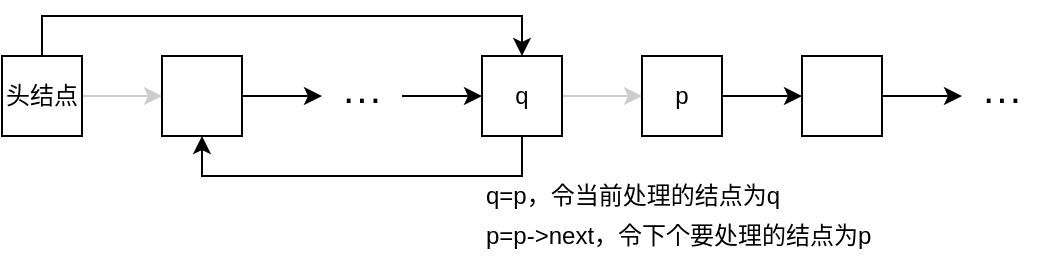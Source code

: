 <mxfile version="20.3.0" type="device" pages="2"><diagram id="ocxNLZ2Qs2qNPr8pyHSW" name="头插法进行链表逆置1"><mxGraphModel dx="494" dy="328" grid="1" gridSize="10" guides="1" tooltips="1" connect="1" arrows="1" fold="1" page="1" pageScale="1" pageWidth="827" pageHeight="1169" math="0" shadow="0"><root><mxCell id="0"/><mxCell id="1" parent="0"/><mxCell id="kg1AEzHKqdW3bm045Uu4-1" value="" style="edgeStyle=orthogonalEdgeStyle;rounded=0;orthogonalLoop=1;jettySize=auto;html=1;strokeColor=#CCCCCC;" edge="1" parent="1" source="kg1AEzHKqdW3bm045Uu4-3" target="kg1AEzHKqdW3bm045Uu4-15"><mxGeometry relative="1" as="geometry"/></mxCell><mxCell id="kg1AEzHKqdW3bm045Uu4-20" style="edgeStyle=orthogonalEdgeStyle;rounded=0;orthogonalLoop=1;jettySize=auto;html=1;exitX=0.5;exitY=0;exitDx=0;exitDy=0;entryX=0.5;entryY=0;entryDx=0;entryDy=0;strokeColor=#000000;" edge="1" parent="1" source="kg1AEzHKqdW3bm045Uu4-3" target="kg1AEzHKqdW3bm045Uu4-8"><mxGeometry relative="1" as="geometry"/></mxCell><mxCell id="kg1AEzHKqdW3bm045Uu4-3" value="头结点" style="whiteSpace=wrap;html=1;aspect=fixed;fillColor=none;" vertex="1" parent="1"><mxGeometry y="80" width="40" height="40" as="geometry"/></mxCell><mxCell id="kg1AEzHKqdW3bm045Uu4-6" value="" style="edgeStyle=orthogonalEdgeStyle;rounded=0;orthogonalLoop=1;jettySize=auto;html=1;fillColor=#f5f5f5;strokeColor=#CCCCCC;" edge="1" parent="1" source="kg1AEzHKqdW3bm045Uu4-8" target="kg1AEzHKqdW3bm045Uu4-11"><mxGeometry relative="1" as="geometry"/></mxCell><mxCell id="kg1AEzHKqdW3bm045Uu4-19" style="edgeStyle=orthogonalEdgeStyle;rounded=0;orthogonalLoop=1;jettySize=auto;html=1;exitX=0.5;exitY=1;exitDx=0;exitDy=0;entryX=0.5;entryY=1;entryDx=0;entryDy=0;strokeColor=#000000;" edge="1" parent="1" source="kg1AEzHKqdW3bm045Uu4-8" target="kg1AEzHKqdW3bm045Uu4-15"><mxGeometry relative="1" as="geometry"/></mxCell><mxCell id="kg1AEzHKqdW3bm045Uu4-8" value="q" style="whiteSpace=wrap;html=1;aspect=fixed;fillColor=none;" vertex="1" parent="1"><mxGeometry x="240" y="80" width="40" height="40" as="geometry"/></mxCell><mxCell id="X4bzGpqz4LBR9Igx9OdL-8" style="edgeStyle=orthogonalEdgeStyle;rounded=0;orthogonalLoop=1;jettySize=auto;html=1;exitX=1;exitY=0.5;exitDx=0;exitDy=0;entryX=0;entryY=0.5;entryDx=0;entryDy=0;strokeColor=#000000;fontSize=12;" edge="1" parent="1" source="kg1AEzHKqdW3bm045Uu4-11" target="-YmxrLxwodVwqH1Ff7zr-23"><mxGeometry relative="1" as="geometry"><mxPoint x="400" y="100" as="targetPoint"/></mxGeometry></mxCell><mxCell id="kg1AEzHKqdW3bm045Uu4-11" value="p" style="whiteSpace=wrap;html=1;aspect=fixed;fillColor=none;" vertex="1" parent="1"><mxGeometry x="320" y="80" width="40" height="40" as="geometry"/></mxCell><mxCell id="X4bzGpqz4LBR9Igx9OdL-5" style="edgeStyle=orthogonalEdgeStyle;rounded=0;orthogonalLoop=1;jettySize=auto;html=1;exitX=1;exitY=0.5;exitDx=0;exitDy=0;entryX=0;entryY=0.5;entryDx=0;entryDy=0;strokeColor=#000000;fontSize=20;" edge="1" parent="1" source="kg1AEzHKqdW3bm045Uu4-15" target="X4bzGpqz4LBR9Igx9OdL-2"><mxGeometry relative="1" as="geometry"/></mxCell><mxCell id="kg1AEzHKqdW3bm045Uu4-15" value="" style="whiteSpace=wrap;html=1;aspect=fixed;fillColor=none;" vertex="1" parent="1"><mxGeometry x="80" y="80" width="40" height="40" as="geometry"/></mxCell><mxCell id="X4bzGpqz4LBR9Igx9OdL-1" value="p=p-&amp;gt;next，令下个要处理的结点为p" style="text;html=1;strokeColor=none;fillColor=none;align=left;verticalAlign=middle;whiteSpace=wrap;rounded=0;" vertex="1" parent="1"><mxGeometry x="240" y="160" width="200" height="20" as="geometry"/></mxCell><mxCell id="X4bzGpqz4LBR9Igx9OdL-6" style="edgeStyle=orthogonalEdgeStyle;rounded=0;orthogonalLoop=1;jettySize=auto;html=1;exitX=1;exitY=0.5;exitDx=0;exitDy=0;entryX=0;entryY=0.5;entryDx=0;entryDy=0;strokeColor=#000000;fontSize=20;" edge="1" parent="1" source="X4bzGpqz4LBR9Igx9OdL-2" target="kg1AEzHKqdW3bm045Uu4-8"><mxGeometry relative="1" as="geometry"/></mxCell><mxCell id="X4bzGpqz4LBR9Igx9OdL-2" value="&lt;font style=&quot;font-size: 20px;&quot;&gt;···&lt;/font&gt;" style="text;html=1;strokeColor=none;fillColor=none;align=center;verticalAlign=middle;whiteSpace=wrap;rounded=0;" vertex="1" parent="1"><mxGeometry x="160" y="85" width="40" height="30" as="geometry"/></mxCell><mxCell id="X4bzGpqz4LBR9Igx9OdL-9" value="q=p，令当前处理的结点为q" style="text;html=1;strokeColor=none;fillColor=none;align=left;verticalAlign=middle;whiteSpace=wrap;rounded=0;" vertex="1" parent="1"><mxGeometry x="240" y="140" width="160" height="20" as="geometry"/></mxCell><mxCell id="-YmxrLxwodVwqH1Ff7zr-22" style="edgeStyle=orthogonalEdgeStyle;rounded=0;orthogonalLoop=1;jettySize=auto;html=1;exitX=1;exitY=0.5;exitDx=0;exitDy=0;entryX=0;entryY=0.5;entryDx=0;entryDy=0;strokeColor=#000000;fontSize=12;" edge="1" parent="1" source="-YmxrLxwodVwqH1Ff7zr-23" target="-YmxrLxwodVwqH1Ff7zr-24"><mxGeometry relative="1" as="geometry"/></mxCell><mxCell id="-YmxrLxwodVwqH1Ff7zr-23" value="" style="whiteSpace=wrap;html=1;aspect=fixed;fillColor=none;" vertex="1" parent="1"><mxGeometry x="400" y="80" width="40" height="40" as="geometry"/></mxCell><mxCell id="-YmxrLxwodVwqH1Ff7zr-24" value="&lt;font style=&quot;font-size: 20px;&quot;&gt;···&lt;/font&gt;" style="text;html=1;strokeColor=none;fillColor=none;align=center;verticalAlign=middle;whiteSpace=wrap;rounded=0;" vertex="1" parent="1"><mxGeometry x="480" y="85" width="40" height="30" as="geometry"/></mxCell></root></mxGraphModel></diagram><diagram name="头插法进行链表逆置2" id="iFtvNrFURvvUEVx-U7aZ"><mxGraphModel dx="593" dy="394" grid="1" gridSize="10" guides="1" tooltips="1" connect="1" arrows="1" fold="1" page="1" pageScale="1" pageWidth="827" pageHeight="1169" math="0" shadow="0"><root><mxCell id="v-L43C_wwhr_PK58LiXx-0"/><mxCell id="v-L43C_wwhr_PK58LiXx-1" parent="v-L43C_wwhr_PK58LiXx-0"/><mxCell id="v-L43C_wwhr_PK58LiXx-16" value="" style="edgeStyle=orthogonalEdgeStyle;rounded=0;orthogonalLoop=1;jettySize=auto;html=1;strokeColor=#CCCCCC;" edge="1" parent="v-L43C_wwhr_PK58LiXx-1" source="v-L43C_wwhr_PK58LiXx-18" target="v-L43C_wwhr_PK58LiXx-29"><mxGeometry relative="1" as="geometry"/></mxCell><mxCell id="v-L43C_wwhr_PK58LiXx-17" style="edgeStyle=orthogonalEdgeStyle;rounded=0;orthogonalLoop=1;jettySize=auto;html=1;exitX=0.5;exitY=0;exitDx=0;exitDy=0;entryX=0.5;entryY=0;entryDx=0;entryDy=0;fontSize=10;" edge="1" parent="v-L43C_wwhr_PK58LiXx-1" source="v-L43C_wwhr_PK58LiXx-18" target="v-L43C_wwhr_PK58LiXx-25"><mxGeometry relative="1" as="geometry"><Array as="points"><mxPoint x="20" y="230"/><mxPoint x="340" y="230"/></Array></mxGeometry></mxCell><mxCell id="v-L43C_wwhr_PK58LiXx-18" value="头结点" style="whiteSpace=wrap;html=1;aspect=fixed;fillColor=none;" vertex="1" parent="v-L43C_wwhr_PK58LiXx-1"><mxGeometry y="250" width="40" height="40" as="geometry"/></mxCell><mxCell id="v-L43C_wwhr_PK58LiXx-19" value="" style="edgeStyle=orthogonalEdgeStyle;rounded=0;orthogonalLoop=1;jettySize=auto;html=1;exitX=1;exitY=0.5;exitDx=0;exitDy=0;" edge="1" parent="v-L43C_wwhr_PK58LiXx-1" source="v-L43C_wwhr_PK58LiXx-36" target="v-L43C_wwhr_PK58LiXx-22"><mxGeometry relative="1" as="geometry"><mxPoint x="200" y="270" as="sourcePoint"/></mxGeometry></mxCell><mxCell id="v-L43C_wwhr_PK58LiXx-20" value="" style="edgeStyle=orthogonalEdgeStyle;rounded=0;orthogonalLoop=1;jettySize=auto;html=1;fillColor=#f5f5f5;strokeColor=#CCCCCC;" edge="1" parent="v-L43C_wwhr_PK58LiXx-1" source="v-L43C_wwhr_PK58LiXx-22" target="v-L43C_wwhr_PK58LiXx-25"><mxGeometry relative="1" as="geometry"/></mxCell><mxCell id="v-L43C_wwhr_PK58LiXx-21" style="edgeStyle=orthogonalEdgeStyle;rounded=0;orthogonalLoop=1;jettySize=auto;html=1;exitX=0.5;exitY=0;exitDx=0;exitDy=0;entryX=0.5;entryY=0;entryDx=0;entryDy=0;fontSize=10;" edge="1" parent="v-L43C_wwhr_PK58LiXx-1" source="v-L43C_wwhr_PK58LiXx-22" target="v-L43C_wwhr_PK58LiXx-27"><mxGeometry relative="1" as="geometry"><Array as="points"><mxPoint x="260" y="210"/><mxPoint x="420" y="210"/></Array></mxGeometry></mxCell><mxCell id="v-L43C_wwhr_PK58LiXx-22" value="pre" style="whiteSpace=wrap;html=1;aspect=fixed;fillColor=none;" vertex="1" parent="v-L43C_wwhr_PK58LiXx-1"><mxGeometry x="240" y="250" width="40" height="40" as="geometry"/></mxCell><mxCell id="v-L43C_wwhr_PK58LiXx-23" value="" style="edgeStyle=orthogonalEdgeStyle;rounded=0;orthogonalLoop=1;jettySize=auto;html=1;fillColor=#f5f5f5;strokeColor=#CCCCCC;" edge="1" parent="v-L43C_wwhr_PK58LiXx-1" source="v-L43C_wwhr_PK58LiXx-25" target="v-L43C_wwhr_PK58LiXx-27"><mxGeometry relative="1" as="geometry"/></mxCell><mxCell id="v-L43C_wwhr_PK58LiXx-24" style="edgeStyle=orthogonalEdgeStyle;rounded=0;orthogonalLoop=1;jettySize=auto;html=1;exitX=0.5;exitY=1;exitDx=0;exitDy=0;entryX=0.5;entryY=1;entryDx=0;entryDy=0;fontSize=10;" edge="1" parent="v-L43C_wwhr_PK58LiXx-1" source="v-L43C_wwhr_PK58LiXx-25" target="v-L43C_wwhr_PK58LiXx-29"><mxGeometry relative="1" as="geometry"/></mxCell><mxCell id="v-L43C_wwhr_PK58LiXx-25" value="q" style="whiteSpace=wrap;html=1;aspect=fixed;fillColor=none;" vertex="1" parent="v-L43C_wwhr_PK58LiXx-1"><mxGeometry x="320" y="250" width="40" height="40" as="geometry"/></mxCell><mxCell id="v-L43C_wwhr_PK58LiXx-26" style="edgeStyle=orthogonalEdgeStyle;rounded=0;orthogonalLoop=1;jettySize=auto;html=1;exitX=1;exitY=0.5;exitDx=0;exitDy=0;entryX=0;entryY=0.5;entryDx=0;entryDy=0;strokeColor=#000000;fontSize=12;" edge="1" parent="v-L43C_wwhr_PK58LiXx-1" source="v-L43C_wwhr_PK58LiXx-27" target="v-L43C_wwhr_PK58LiXx-30"><mxGeometry relative="1" as="geometry"/></mxCell><mxCell id="v-L43C_wwhr_PK58LiXx-27" value="" style="whiteSpace=wrap;html=1;aspect=fixed;fillColor=none;" vertex="1" parent="v-L43C_wwhr_PK58LiXx-1"><mxGeometry x="400" y="250" width="40" height="40" as="geometry"/></mxCell><mxCell id="v-L43C_wwhr_PK58LiXx-28" value="" style="edgeStyle=orthogonalEdgeStyle;rounded=0;orthogonalLoop=1;jettySize=auto;html=1;entryX=0;entryY=0.5;entryDx=0;entryDy=0;" edge="1" parent="v-L43C_wwhr_PK58LiXx-1" source="v-L43C_wwhr_PK58LiXx-29" target="v-L43C_wwhr_PK58LiXx-36"><mxGeometry relative="1" as="geometry"><mxPoint x="160" y="270" as="targetPoint"/></mxGeometry></mxCell><mxCell id="v-L43C_wwhr_PK58LiXx-29" value="" style="whiteSpace=wrap;html=1;aspect=fixed;fillColor=none;" vertex="1" parent="v-L43C_wwhr_PK58LiXx-1"><mxGeometry x="80" y="250" width="40" height="40" as="geometry"/></mxCell><mxCell id="v-L43C_wwhr_PK58LiXx-30" value="&lt;font style=&quot;font-size: 20px;&quot;&gt;···&lt;/font&gt;" style="text;html=1;strokeColor=none;fillColor=none;align=center;verticalAlign=middle;whiteSpace=wrap;rounded=0;" vertex="1" parent="v-L43C_wwhr_PK58LiXx-1"><mxGeometry x="480" y="255" width="40" height="30" as="geometry"/></mxCell><mxCell id="v-L43C_wwhr_PK58LiXx-34" value="pre为链尾结点，且始终不变" style="text;html=1;strokeColor=none;fillColor=none;align=left;verticalAlign=middle;whiteSpace=wrap;rounded=0;" vertex="1" parent="v-L43C_wwhr_PK58LiXx-1"><mxGeometry x="280" y="320" width="190" height="20" as="geometry"/></mxCell><mxCell id="v-L43C_wwhr_PK58LiXx-35" value="q=pre-&amp;gt;next（令当前处理的结点为q）" style="text;html=1;strokeColor=none;fillColor=none;align=left;verticalAlign=middle;whiteSpace=wrap;rounded=0;" vertex="1" parent="v-L43C_wwhr_PK58LiXx-1"><mxGeometry x="280" y="340" width="210" height="20" as="geometry"/></mxCell><mxCell id="v-L43C_wwhr_PK58LiXx-36" value="&lt;font style=&quot;font-size: 20px;&quot;&gt;···&lt;/font&gt;" style="text;html=1;strokeColor=none;fillColor=none;align=center;verticalAlign=middle;whiteSpace=wrap;rounded=0;" vertex="1" parent="v-L43C_wwhr_PK58LiXx-1"><mxGeometry x="160" y="255" width="40" height="30" as="geometry"/></mxCell></root></mxGraphModel></diagram></mxfile>